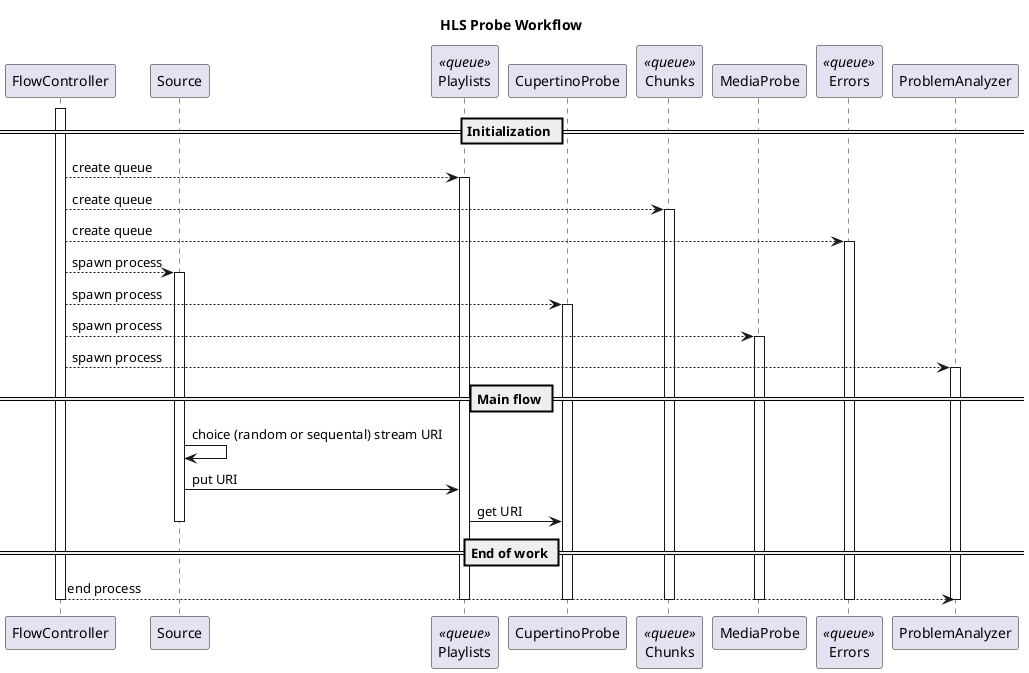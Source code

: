 Проблемы:

1 нет ответа сервера (timeout)
2 есть ответ сервера - ресурс не найден или запрещён (40x)
3 вариантный плейлист пустой (некорректный smil)
4 плейлист битрейта пустой
5 чанк не проходит mediainfo
6 сбой (любая из ошибок выше) для всей группы ресурсов [определить группы]
7 mediainfo канала не совпадает с заданным
8 битрейты не совпадают с заданными 

@startuml

title HLS Probe Workflow

participant FlowController
participant Source
participant Playlists <<queue>>
participant CupertinoProbe
participant Chunks <<queue>>
participant MediaProbe
participant Errors <<queue>>
participant ProblemAnalyzer

== Initialization ==

activate FlowController

FlowController-->Playlists: create queue
activate Playlists
FlowController-->Chunks: create queue
activate Chunks
FlowController-->Errors: create queue
activate Errors

FlowController-->Source: spawn process
activate Source
FlowController-->CupertinoProbe: spawn process
activate CupertinoProbe
FlowController-->MediaProbe: spawn process
activate MediaProbe
FlowController-->ProblemAnalyzer: spawn process
activate ProblemAnalyzer

== Main flow ==

Source->Source: choice (random or sequental) stream URI 
Source->Playlists: put URI
CupertinoProbe<-Playlists: get URI


== End of work ==

deactivate Source
FlowController-->ProblemAnalyzer: end process
deactivate ProblemAnalyzer
deactivate CupertinoProbe
deactivate MediaProbe
deactivate Chunks
deactivate Playlists
deactivate Errors
deactivate FlowController

@enduml